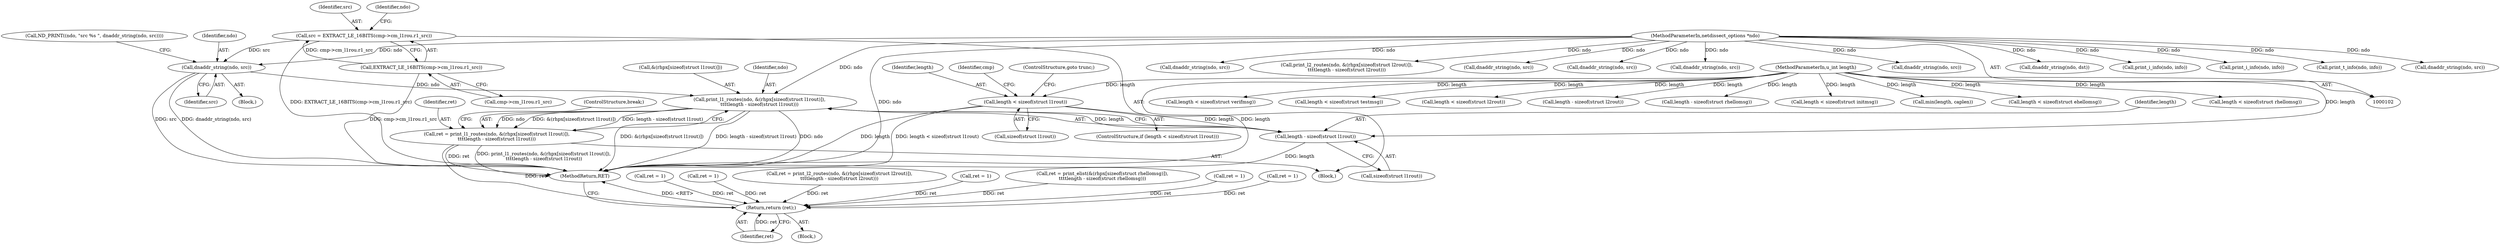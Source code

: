 digraph "0_tcpdump_c6e0531b5def26ecf912e8de6ade86cbdaed3751_0@array" {
"1000366" [label="(Call,print_l1_routes(ndo, &(rhpx[sizeof(struct l1rout)]),\n\t\t\t\tlength - sizeof(struct l1rout)))"];
"1000361" [label="(Call,dnaddr_string(ndo, src))"];
"1000103" [label="(MethodParameterIn,netdissect_options *ndo)"];
"1000348" [label="(Call,src = EXTRACT_LE_16BITS(cmp->cm_l1rou.r1_src))"];
"1000350" [label="(Call,EXTRACT_LE_16BITS(cmp->cm_l1rou.r1_src))"];
"1000373" [label="(Call,length - sizeof(struct l1rout))"];
"1000339" [label="(Call,length < sizeof(struct l1rout))"];
"1000105" [label="(MethodParameterIn,u_int length)"];
"1000364" [label="(Call,ret = print_l1_routes(ndo, &(rhpx[sizeof(struct l1rout)]),\n\t\t\t\tlength - sizeof(struct l1rout)))"];
"1000717" [label="(Return,return (ret);)"];
"1000249" [label="(Call,length < sizeof(struct verifmsg))"];
"1000691" [label="(Call,dnaddr_string(ndo, dst))"];
"1000670" [label="(Call,print_i_info(ndo, info))"];
"1000239" [label="(Call,ret = 1)"];
"1000361" [label="(Call,dnaddr_string(ndo, src))"];
"1000294" [label="(Call,length < sizeof(struct testmsg))"];
"1000363" [label="(Identifier,src)"];
"1000105" [label="(MethodParameterIn,u_int length)"];
"1000517" [label="(Call,print_i_info(ndo, info))"];
"1000384" [label="(Call,length < sizeof(struct l2rout))"];
"1000218" [label="(Call,print_t_info(ndo, info))"];
"1000348" [label="(Call,src = EXTRACT_LE_16BITS(cmp->cm_l1rou.r1_src))"];
"1000349" [label="(Identifier,src)"];
"1000418" [label="(Call,length - sizeof(struct l2rout))"];
"1000685" [label="(Call,dnaddr_string(ndo, src))"];
"1000325" [label="(Call,dnaddr_string(ndo, src))"];
"1000697" [label="(Call,ret = 1)"];
"1000340" [label="(Identifier,length)"];
"1000377" [label="(ControlStructure,break;)"];
"1000346" [label="(Identifier,cmp)"];
"1000548" [label="(Call,length - sizeof(struct rhellomsg))"];
"1000365" [label="(Identifier,ret)"];
"1000367" [label="(Identifier,ndo)"];
"1000339" [label="(Call,length < sizeof(struct l1rout))"];
"1000366" [label="(Call,print_l1_routes(ndo, &(rhpx[sizeof(struct l1rout)]),\n\t\t\t\tlength - sizeof(struct l1rout)))"];
"1000153" [label="(Call,length < sizeof(struct initmsg))"];
"1000341" [label="(Call,sizeof(struct l1rout))"];
"1000409" [label="(Call,ret = print_l2_routes(ndo, &(rhpx[sizeof(struct l2rout)]),\n\t\t\t\tlength - sizeof(struct l2rout)))"];
"1000411" [label="(Call,print_l2_routes(ndo, &(rhpx[sizeof(struct l2rout)]),\n\t\t\t\tlength - sizeof(struct l2rout)))"];
"1000362" [label="(Identifier,ndo)"];
"1000717" [label="(Return,return (ret);)"];
"1000406" [label="(Call,dnaddr_string(ndo, src))"];
"1000364" [label="(Call,ret = print_l1_routes(ndo, &(rhpx[sizeof(struct l1rout)]),\n\t\t\t\tlength - sizeof(struct l1rout)))"];
"1000713" [label="(Call,ret = 1)"];
"1000718" [label="(Identifier,ret)"];
"1000540" [label="(Call,ret = print_elist(&(rhpx[sizeof(struct rhellomsg)]),\n\t\t\t\tlength - sizeof(struct rhellomsg)))"];
"1000338" [label="(ControlStructure,if (length < sizeof(struct l1rout)))"];
"1000343" [label="(ControlStructure,goto trunc;)"];
"1000350" [label="(Call,EXTRACT_LE_16BITS(cmp->cm_l1rou.r1_src))"];
"1000103" [label="(MethodParameterIn,netdissect_options *ndo)"];
"1000227" [label="(Call,dnaddr_string(ndo, src))"];
"1000373" [label="(Call,length - sizeof(struct l1rout))"];
"1000146" [label="(Block,)"];
"1000710" [label="(Call,min(length, caplen))"];
"1000107" [label="(Block,)"];
"1000532" [label="(Call,dnaddr_string(ndo, src))"];
"1000722" [label="(MethodReturn,RET)"];
"1000358" [label="(Identifier,ndo)"];
"1000329" [label="(Call,ret = 1)"];
"1000356" [label="(Call,ND_PRINT((ndo, \"src %s \", dnaddr_string(ndo, src))))"];
"1000375" [label="(Call,sizeof(struct l1rout))"];
"1000374" [label="(Identifier,length)"];
"1000284" [label="(Call,ret = 1)"];
"1000280" [label="(Call,dnaddr_string(ndo, src))"];
"1000351" [label="(Call,cmp->cm_l1rou.r1_src)"];
"1000559" [label="(Call,length < sizeof(struct ehellomsg))"];
"1000359" [label="(Block,)"];
"1000368" [label="(Call,&(rhpx[sizeof(struct l1rout)]))"];
"1000429" [label="(Call,length < sizeof(struct rhellomsg))"];
"1000366" -> "1000364"  [label="AST: "];
"1000366" -> "1000373"  [label="CFG: "];
"1000367" -> "1000366"  [label="AST: "];
"1000368" -> "1000366"  [label="AST: "];
"1000373" -> "1000366"  [label="AST: "];
"1000364" -> "1000366"  [label="CFG: "];
"1000366" -> "1000722"  [label="DDG: &(rhpx[sizeof(struct l1rout)])"];
"1000366" -> "1000722"  [label="DDG: length - sizeof(struct l1rout)"];
"1000366" -> "1000722"  [label="DDG: ndo"];
"1000366" -> "1000364"  [label="DDG: ndo"];
"1000366" -> "1000364"  [label="DDG: &(rhpx[sizeof(struct l1rout)])"];
"1000366" -> "1000364"  [label="DDG: length - sizeof(struct l1rout)"];
"1000361" -> "1000366"  [label="DDG: ndo"];
"1000103" -> "1000366"  [label="DDG: ndo"];
"1000373" -> "1000366"  [label="DDG: length"];
"1000361" -> "1000359"  [label="AST: "];
"1000361" -> "1000363"  [label="CFG: "];
"1000362" -> "1000361"  [label="AST: "];
"1000363" -> "1000361"  [label="AST: "];
"1000356" -> "1000361"  [label="CFG: "];
"1000361" -> "1000722"  [label="DDG: dnaddr_string(ndo, src)"];
"1000361" -> "1000722"  [label="DDG: src"];
"1000103" -> "1000361"  [label="DDG: ndo"];
"1000348" -> "1000361"  [label="DDG: src"];
"1000103" -> "1000102"  [label="AST: "];
"1000103" -> "1000722"  [label="DDG: ndo"];
"1000103" -> "1000218"  [label="DDG: ndo"];
"1000103" -> "1000227"  [label="DDG: ndo"];
"1000103" -> "1000280"  [label="DDG: ndo"];
"1000103" -> "1000325"  [label="DDG: ndo"];
"1000103" -> "1000406"  [label="DDG: ndo"];
"1000103" -> "1000411"  [label="DDG: ndo"];
"1000103" -> "1000517"  [label="DDG: ndo"];
"1000103" -> "1000532"  [label="DDG: ndo"];
"1000103" -> "1000670"  [label="DDG: ndo"];
"1000103" -> "1000685"  [label="DDG: ndo"];
"1000103" -> "1000691"  [label="DDG: ndo"];
"1000348" -> "1000146"  [label="AST: "];
"1000348" -> "1000350"  [label="CFG: "];
"1000349" -> "1000348"  [label="AST: "];
"1000350" -> "1000348"  [label="AST: "];
"1000358" -> "1000348"  [label="CFG: "];
"1000348" -> "1000722"  [label="DDG: EXTRACT_LE_16BITS(cmp->cm_l1rou.r1_src)"];
"1000350" -> "1000348"  [label="DDG: cmp->cm_l1rou.r1_src"];
"1000350" -> "1000351"  [label="CFG: "];
"1000351" -> "1000350"  [label="AST: "];
"1000350" -> "1000722"  [label="DDG: cmp->cm_l1rou.r1_src"];
"1000373" -> "1000375"  [label="CFG: "];
"1000374" -> "1000373"  [label="AST: "];
"1000375" -> "1000373"  [label="AST: "];
"1000373" -> "1000722"  [label="DDG: length"];
"1000339" -> "1000373"  [label="DDG: length"];
"1000105" -> "1000373"  [label="DDG: length"];
"1000339" -> "1000338"  [label="AST: "];
"1000339" -> "1000341"  [label="CFG: "];
"1000340" -> "1000339"  [label="AST: "];
"1000341" -> "1000339"  [label="AST: "];
"1000343" -> "1000339"  [label="CFG: "];
"1000346" -> "1000339"  [label="CFG: "];
"1000339" -> "1000722"  [label="DDG: length < sizeof(struct l1rout)"];
"1000339" -> "1000722"  [label="DDG: length"];
"1000105" -> "1000339"  [label="DDG: length"];
"1000105" -> "1000102"  [label="AST: "];
"1000105" -> "1000722"  [label="DDG: length"];
"1000105" -> "1000153"  [label="DDG: length"];
"1000105" -> "1000249"  [label="DDG: length"];
"1000105" -> "1000294"  [label="DDG: length"];
"1000105" -> "1000384"  [label="DDG: length"];
"1000105" -> "1000418"  [label="DDG: length"];
"1000105" -> "1000429"  [label="DDG: length"];
"1000105" -> "1000548"  [label="DDG: length"];
"1000105" -> "1000559"  [label="DDG: length"];
"1000105" -> "1000710"  [label="DDG: length"];
"1000364" -> "1000146"  [label="AST: "];
"1000365" -> "1000364"  [label="AST: "];
"1000377" -> "1000364"  [label="CFG: "];
"1000364" -> "1000722"  [label="DDG: ret"];
"1000364" -> "1000722"  [label="DDG: print_l1_routes(ndo, &(rhpx[sizeof(struct l1rout)]),\n\t\t\t\tlength - sizeof(struct l1rout))"];
"1000364" -> "1000717"  [label="DDG: ret"];
"1000717" -> "1000107"  [label="AST: "];
"1000717" -> "1000718"  [label="CFG: "];
"1000718" -> "1000717"  [label="AST: "];
"1000722" -> "1000717"  [label="CFG: "];
"1000717" -> "1000722"  [label="DDG: <RET>"];
"1000718" -> "1000717"  [label="DDG: ret"];
"1000284" -> "1000717"  [label="DDG: ret"];
"1000239" -> "1000717"  [label="DDG: ret"];
"1000329" -> "1000717"  [label="DDG: ret"];
"1000409" -> "1000717"  [label="DDG: ret"];
"1000697" -> "1000717"  [label="DDG: ret"];
"1000540" -> "1000717"  [label="DDG: ret"];
"1000713" -> "1000717"  [label="DDG: ret"];
}

